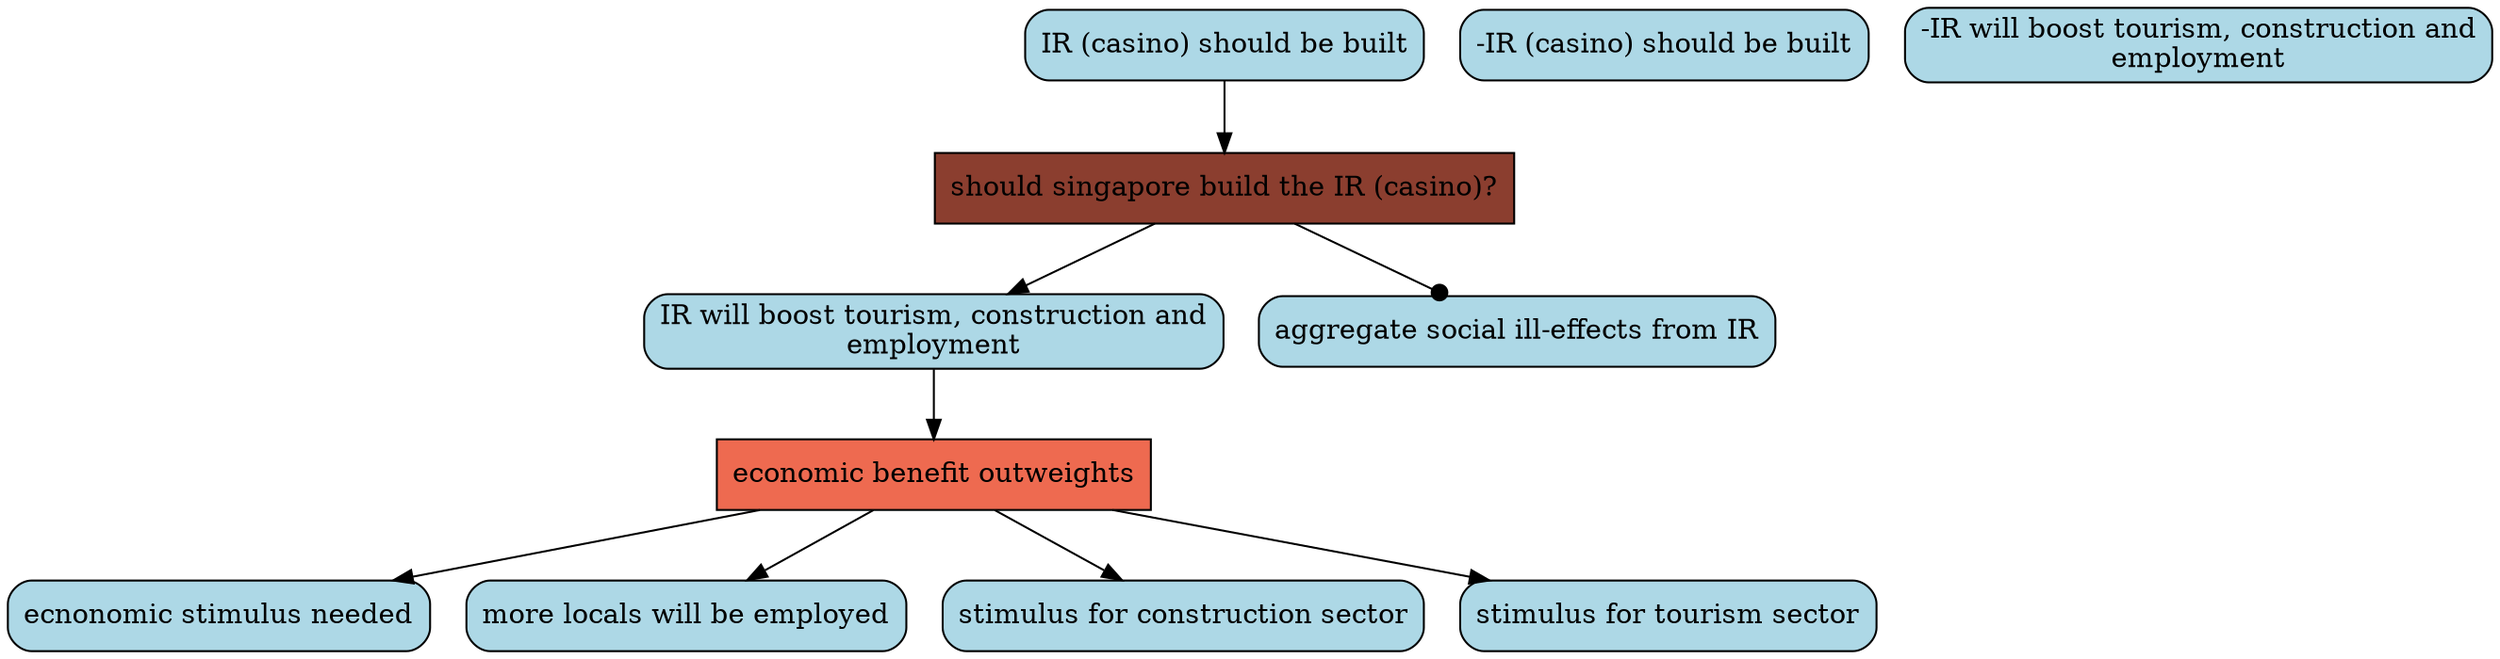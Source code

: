 digraph G{ 
"should singapore build the IR (casino)?" [color="black", fillcolor="coral4",fixedsize=false, shape=box, style="filled"]; 
"IR (casino) should be built" [color="black", fillcolor="lightblue", fixedsize=false,  shape="box", style="rounded,filled"]; 
"-IR (casino) should be built" [color="black", fillcolor="lightblue", fixedsize=false,  shape="box", style="rounded,filled"]; 
"IR will boost tourism, construction and\nemployment" [color="black", fillcolor="lightblue", fixedsize=false,  shape="box", style="rounded,filled"]; 
"aggregate social ill-effects from IR" [color="black", fillcolor="lightblue", fixedsize=false,  shape="box", style="rounded,filled"]; 
"economic benefit outweights" [color="black", fillcolor="coral2",fixedsize=false, shape=box, style="filled"]; 
"-IR will boost tourism, construction and\nemployment" [color="black", fillcolor="lightblue", fixedsize=false,  shape="box", style="rounded,filled"]; 
"ecnonomic stimulus needed" [color="black", fillcolor="lightblue", fixedsize=false,  shape="box", style="rounded,filled"]; 
"more locals will be employed" [color="black", fillcolor="lightblue", fixedsize=false,  shape="box", style="rounded,filled"]; 
"stimulus for construction sector" [color="black", fillcolor="lightblue", fixedsize=false,  shape="box", style="rounded,filled"]; 
"stimulus for tourism sector" [color="black", fillcolor="lightblue", fixedsize=false,  shape="box", style="rounded,filled"]; 
"IR (casino) should be built" -> "should singapore build the IR (casino)?" ; 
"should singapore build the IR (casino)?" -> "IR will boost tourism, construction and\nemployment" ; 
"should singapore build the IR (casino)?" -> "aggregate social ill-effects from IR" [arrowhead=dot] ; 
"IR will boost tourism, construction and\nemployment" -> "economic benefit outweights" ; 
"economic benefit outweights" -> "ecnonomic stimulus needed" ; 
"economic benefit outweights" -> "more locals will be employed" ; 
"economic benefit outweights" -> "stimulus for construction sector" ; 
"economic benefit outweights" -> "stimulus for tourism sector" ; 
}
